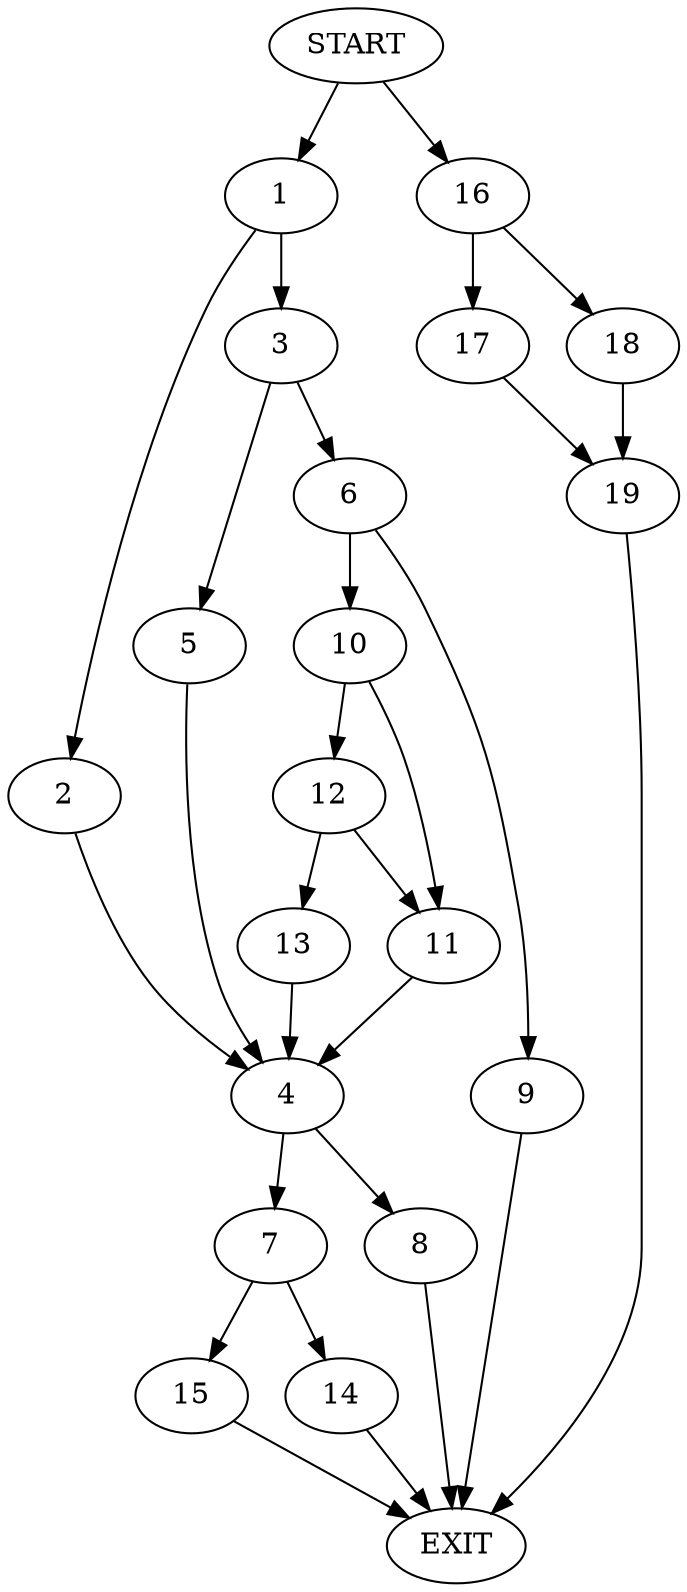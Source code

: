 digraph {
0 [label="START"]
20 [label="EXIT"]
0 -> 1
1 -> 2
1 -> 3
2 -> 4
3 -> 5
3 -> 6
4 -> 7
4 -> 8
6 -> 9
6 -> 10
5 -> 4
9 -> 20
10 -> 11
10 -> 12
12 -> 11
12 -> 13
11 -> 4
13 -> 4
7 -> 14
7 -> 15
8 -> 20
14 -> 20
15 -> 20
0 -> 16
16 -> 17
16 -> 18
18 -> 19
17 -> 19
19 -> 20
}
